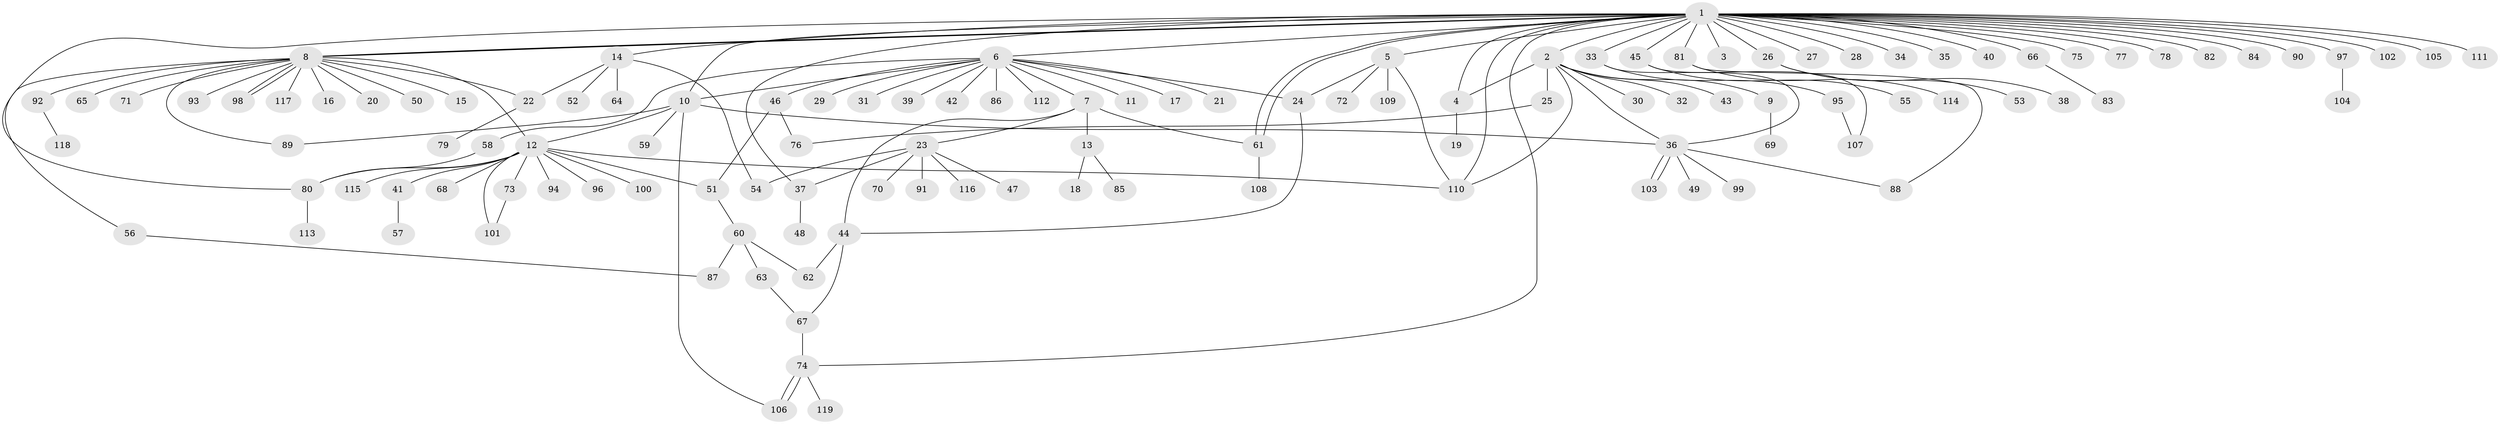 // Generated by graph-tools (version 1.1) at 2025/49/03/09/25 03:49:53]
// undirected, 119 vertices, 151 edges
graph export_dot {
graph [start="1"]
  node [color=gray90,style=filled];
  1;
  2;
  3;
  4;
  5;
  6;
  7;
  8;
  9;
  10;
  11;
  12;
  13;
  14;
  15;
  16;
  17;
  18;
  19;
  20;
  21;
  22;
  23;
  24;
  25;
  26;
  27;
  28;
  29;
  30;
  31;
  32;
  33;
  34;
  35;
  36;
  37;
  38;
  39;
  40;
  41;
  42;
  43;
  44;
  45;
  46;
  47;
  48;
  49;
  50;
  51;
  52;
  53;
  54;
  55;
  56;
  57;
  58;
  59;
  60;
  61;
  62;
  63;
  64;
  65;
  66;
  67;
  68;
  69;
  70;
  71;
  72;
  73;
  74;
  75;
  76;
  77;
  78;
  79;
  80;
  81;
  82;
  83;
  84;
  85;
  86;
  87;
  88;
  89;
  90;
  91;
  92;
  93;
  94;
  95;
  96;
  97;
  98;
  99;
  100;
  101;
  102;
  103;
  104;
  105;
  106;
  107;
  108;
  109;
  110;
  111;
  112;
  113;
  114;
  115;
  116;
  117;
  118;
  119;
  1 -- 2;
  1 -- 3;
  1 -- 4;
  1 -- 5;
  1 -- 6;
  1 -- 8;
  1 -- 8;
  1 -- 8;
  1 -- 10;
  1 -- 14;
  1 -- 26;
  1 -- 27;
  1 -- 28;
  1 -- 33;
  1 -- 34;
  1 -- 35;
  1 -- 37;
  1 -- 40;
  1 -- 45;
  1 -- 61;
  1 -- 61;
  1 -- 66;
  1 -- 74;
  1 -- 75;
  1 -- 77;
  1 -- 78;
  1 -- 80;
  1 -- 81;
  1 -- 82;
  1 -- 84;
  1 -- 90;
  1 -- 97;
  1 -- 102;
  1 -- 105;
  1 -- 110;
  1 -- 111;
  2 -- 4;
  2 -- 9;
  2 -- 25;
  2 -- 30;
  2 -- 32;
  2 -- 36;
  2 -- 43;
  2 -- 110;
  4 -- 19;
  5 -- 24;
  5 -- 72;
  5 -- 109;
  5 -- 110;
  6 -- 7;
  6 -- 10;
  6 -- 11;
  6 -- 17;
  6 -- 21;
  6 -- 24;
  6 -- 29;
  6 -- 31;
  6 -- 39;
  6 -- 42;
  6 -- 46;
  6 -- 58;
  6 -- 86;
  6 -- 112;
  7 -- 13;
  7 -- 23;
  7 -- 44;
  7 -- 61;
  8 -- 12;
  8 -- 15;
  8 -- 16;
  8 -- 20;
  8 -- 22;
  8 -- 50;
  8 -- 56;
  8 -- 65;
  8 -- 71;
  8 -- 89;
  8 -- 92;
  8 -- 93;
  8 -- 98;
  8 -- 98;
  8 -- 117;
  9 -- 69;
  10 -- 12;
  10 -- 36;
  10 -- 59;
  10 -- 89;
  10 -- 106;
  12 -- 41;
  12 -- 51;
  12 -- 68;
  12 -- 73;
  12 -- 80;
  12 -- 94;
  12 -- 96;
  12 -- 100;
  12 -- 101;
  12 -- 110;
  12 -- 115;
  13 -- 18;
  13 -- 85;
  14 -- 22;
  14 -- 52;
  14 -- 54;
  14 -- 64;
  22 -- 79;
  23 -- 37;
  23 -- 47;
  23 -- 54;
  23 -- 70;
  23 -- 91;
  23 -- 116;
  24 -- 44;
  25 -- 76;
  26 -- 38;
  26 -- 53;
  33 -- 36;
  33 -- 95;
  36 -- 49;
  36 -- 88;
  36 -- 99;
  36 -- 103;
  36 -- 103;
  37 -- 48;
  41 -- 57;
  44 -- 62;
  44 -- 67;
  45 -- 55;
  45 -- 107;
  46 -- 51;
  46 -- 76;
  51 -- 60;
  56 -- 87;
  58 -- 80;
  60 -- 62;
  60 -- 63;
  60 -- 87;
  61 -- 108;
  63 -- 67;
  66 -- 83;
  67 -- 74;
  73 -- 101;
  74 -- 106;
  74 -- 106;
  74 -- 119;
  80 -- 113;
  81 -- 88;
  81 -- 114;
  92 -- 118;
  95 -- 107;
  97 -- 104;
}
